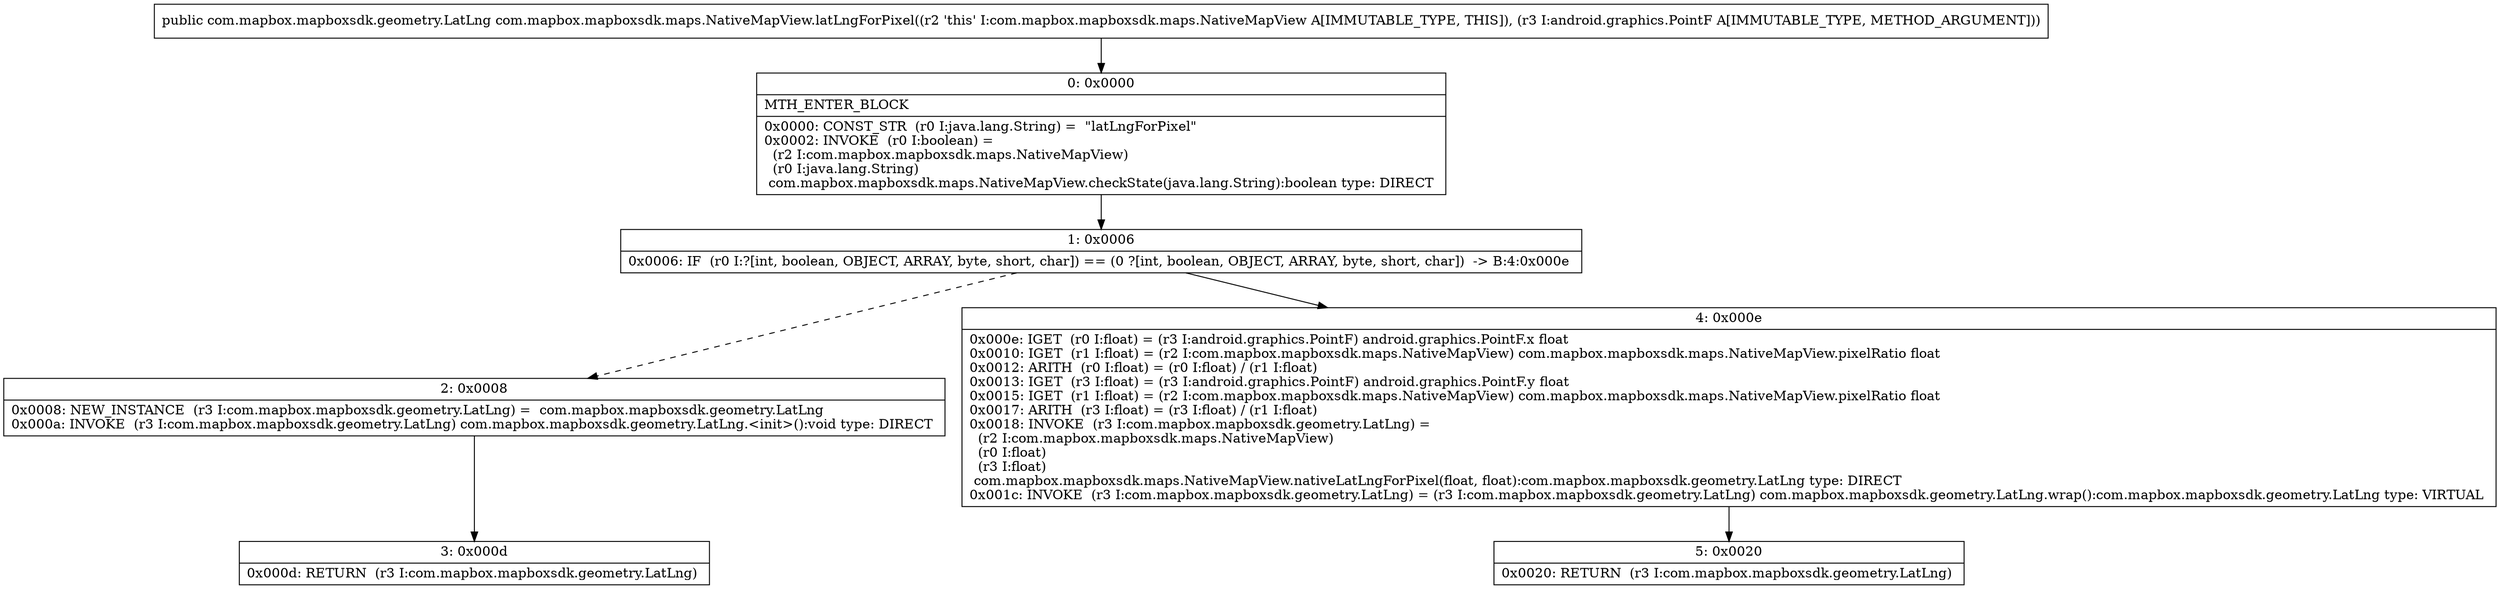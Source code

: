 digraph "CFG forcom.mapbox.mapboxsdk.maps.NativeMapView.latLngForPixel(Landroid\/graphics\/PointF;)Lcom\/mapbox\/mapboxsdk\/geometry\/LatLng;" {
Node_0 [shape=record,label="{0\:\ 0x0000|MTH_ENTER_BLOCK\l|0x0000: CONST_STR  (r0 I:java.lang.String) =  \"latLngForPixel\" \l0x0002: INVOKE  (r0 I:boolean) = \l  (r2 I:com.mapbox.mapboxsdk.maps.NativeMapView)\l  (r0 I:java.lang.String)\l com.mapbox.mapboxsdk.maps.NativeMapView.checkState(java.lang.String):boolean type: DIRECT \l}"];
Node_1 [shape=record,label="{1\:\ 0x0006|0x0006: IF  (r0 I:?[int, boolean, OBJECT, ARRAY, byte, short, char]) == (0 ?[int, boolean, OBJECT, ARRAY, byte, short, char])  \-\> B:4:0x000e \l}"];
Node_2 [shape=record,label="{2\:\ 0x0008|0x0008: NEW_INSTANCE  (r3 I:com.mapbox.mapboxsdk.geometry.LatLng) =  com.mapbox.mapboxsdk.geometry.LatLng \l0x000a: INVOKE  (r3 I:com.mapbox.mapboxsdk.geometry.LatLng) com.mapbox.mapboxsdk.geometry.LatLng.\<init\>():void type: DIRECT \l}"];
Node_3 [shape=record,label="{3\:\ 0x000d|0x000d: RETURN  (r3 I:com.mapbox.mapboxsdk.geometry.LatLng) \l}"];
Node_4 [shape=record,label="{4\:\ 0x000e|0x000e: IGET  (r0 I:float) = (r3 I:android.graphics.PointF) android.graphics.PointF.x float \l0x0010: IGET  (r1 I:float) = (r2 I:com.mapbox.mapboxsdk.maps.NativeMapView) com.mapbox.mapboxsdk.maps.NativeMapView.pixelRatio float \l0x0012: ARITH  (r0 I:float) = (r0 I:float) \/ (r1 I:float) \l0x0013: IGET  (r3 I:float) = (r3 I:android.graphics.PointF) android.graphics.PointF.y float \l0x0015: IGET  (r1 I:float) = (r2 I:com.mapbox.mapboxsdk.maps.NativeMapView) com.mapbox.mapboxsdk.maps.NativeMapView.pixelRatio float \l0x0017: ARITH  (r3 I:float) = (r3 I:float) \/ (r1 I:float) \l0x0018: INVOKE  (r3 I:com.mapbox.mapboxsdk.geometry.LatLng) = \l  (r2 I:com.mapbox.mapboxsdk.maps.NativeMapView)\l  (r0 I:float)\l  (r3 I:float)\l com.mapbox.mapboxsdk.maps.NativeMapView.nativeLatLngForPixel(float, float):com.mapbox.mapboxsdk.geometry.LatLng type: DIRECT \l0x001c: INVOKE  (r3 I:com.mapbox.mapboxsdk.geometry.LatLng) = (r3 I:com.mapbox.mapboxsdk.geometry.LatLng) com.mapbox.mapboxsdk.geometry.LatLng.wrap():com.mapbox.mapboxsdk.geometry.LatLng type: VIRTUAL \l}"];
Node_5 [shape=record,label="{5\:\ 0x0020|0x0020: RETURN  (r3 I:com.mapbox.mapboxsdk.geometry.LatLng) \l}"];
MethodNode[shape=record,label="{public com.mapbox.mapboxsdk.geometry.LatLng com.mapbox.mapboxsdk.maps.NativeMapView.latLngForPixel((r2 'this' I:com.mapbox.mapboxsdk.maps.NativeMapView A[IMMUTABLE_TYPE, THIS]), (r3 I:android.graphics.PointF A[IMMUTABLE_TYPE, METHOD_ARGUMENT])) }"];
MethodNode -> Node_0;
Node_0 -> Node_1;
Node_1 -> Node_2[style=dashed];
Node_1 -> Node_4;
Node_2 -> Node_3;
Node_4 -> Node_5;
}


